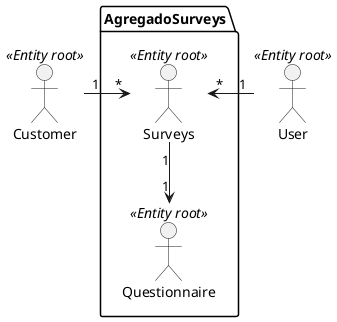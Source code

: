@startuml
'https://plantuml.com/class-diagram

Customer <<Entity root>>
User <<Entity root>>
package AgregadoSurveys {
Surveys <<Entity root>>
Questionnaire <<Entity root>>
}

Customer "1" -right-> "*" Surveys
User "1" -left-> "*" Surveys
Surveys "1" --> "1" Questionnaire

@enduml